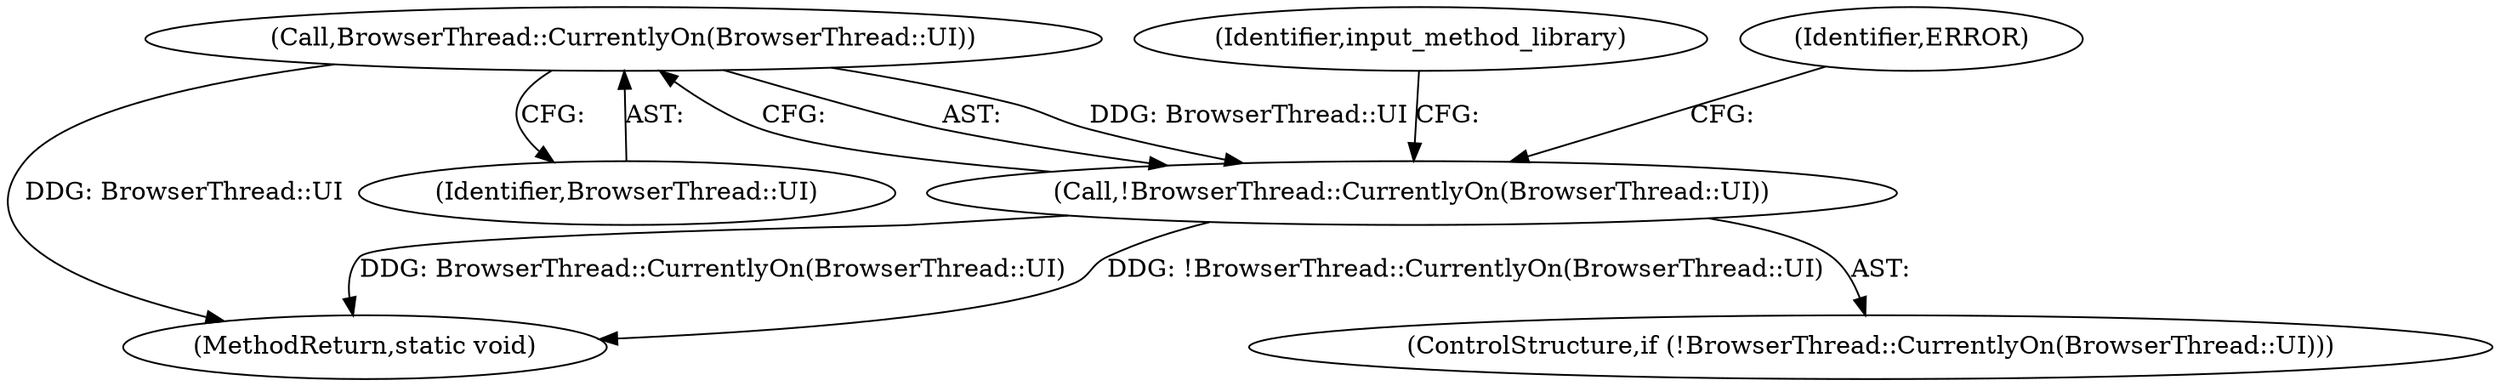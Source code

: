 digraph "0_Chrome_dc7b094a338c6c521f918f478e993f0f74bbea0d_34@API" {
"1000106" [label="(Call,BrowserThread::CurrentlyOn(BrowserThread::UI))"];
"1000105" [label="(Call,!BrowserThread::CurrentlyOn(BrowserThread::UI))"];
"1000116" [label="(Identifier,input_method_library)"];
"1000105" [label="(Call,!BrowserThread::CurrentlyOn(BrowserThread::UI))"];
"1000122" [label="(MethodReturn,static void)"];
"1000111" [label="(Identifier,ERROR)"];
"1000104" [label="(ControlStructure,if (!BrowserThread::CurrentlyOn(BrowserThread::UI)))"];
"1000107" [label="(Identifier,BrowserThread::UI)"];
"1000106" [label="(Call,BrowserThread::CurrentlyOn(BrowserThread::UI))"];
"1000106" -> "1000105"  [label="AST: "];
"1000106" -> "1000107"  [label="CFG: "];
"1000107" -> "1000106"  [label="AST: "];
"1000105" -> "1000106"  [label="CFG: "];
"1000106" -> "1000122"  [label="DDG: BrowserThread::UI"];
"1000106" -> "1000105"  [label="DDG: BrowserThread::UI"];
"1000105" -> "1000104"  [label="AST: "];
"1000111" -> "1000105"  [label="CFG: "];
"1000116" -> "1000105"  [label="CFG: "];
"1000105" -> "1000122"  [label="DDG: !BrowserThread::CurrentlyOn(BrowserThread::UI)"];
"1000105" -> "1000122"  [label="DDG: BrowserThread::CurrentlyOn(BrowserThread::UI)"];
}
